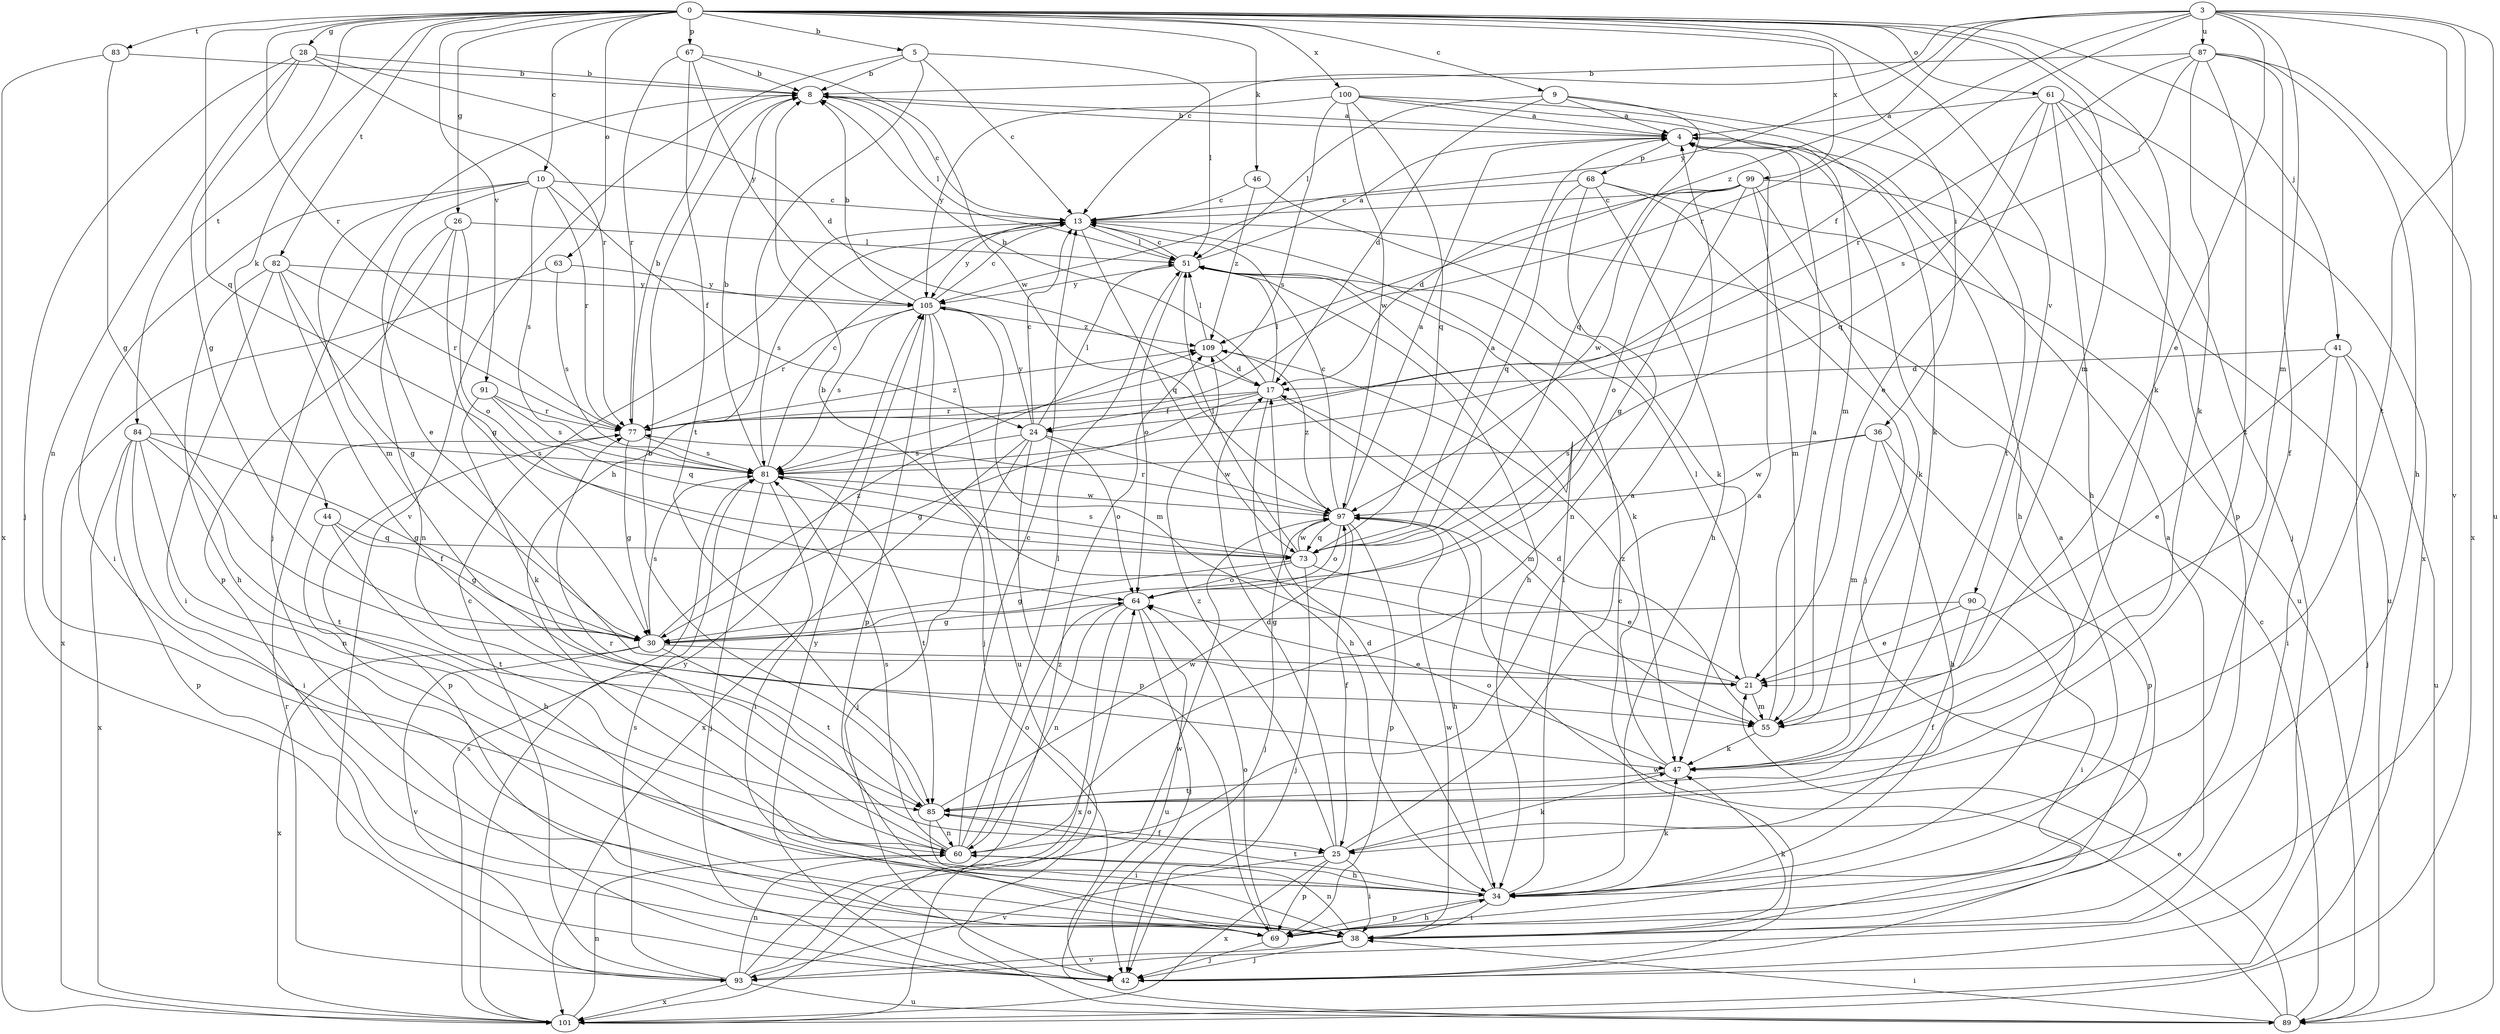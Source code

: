 strict digraph  {
0;
3;
4;
5;
8;
9;
10;
13;
17;
21;
24;
25;
26;
28;
30;
34;
36;
38;
41;
42;
44;
46;
47;
51;
55;
60;
61;
63;
64;
67;
68;
69;
73;
77;
81;
82;
83;
84;
85;
87;
89;
90;
91;
93;
97;
99;
100;
101;
105;
109;
0 -> 5  [label=b];
0 -> 9  [label=c];
0 -> 10  [label=c];
0 -> 26  [label=g];
0 -> 28  [label=g];
0 -> 36  [label=i];
0 -> 41  [label=j];
0 -> 44  [label=k];
0 -> 46  [label=k];
0 -> 47  [label=k];
0 -> 55  [label=m];
0 -> 61  [label=o];
0 -> 63  [label=o];
0 -> 67  [label=p];
0 -> 73  [label=q];
0 -> 77  [label=r];
0 -> 82  [label=t];
0 -> 83  [label=t];
0 -> 84  [label=t];
0 -> 90  [label=v];
0 -> 91  [label=v];
0 -> 99  [label=x];
0 -> 100  [label=x];
3 -> 13  [label=c];
3 -> 21  [label=e];
3 -> 24  [label=f];
3 -> 55  [label=m];
3 -> 77  [label=r];
3 -> 85  [label=t];
3 -> 87  [label=u];
3 -> 89  [label=u];
3 -> 93  [label=v];
3 -> 105  [label=y];
3 -> 109  [label=z];
4 -> 8  [label=b];
4 -> 34  [label=h];
4 -> 68  [label=p];
5 -> 8  [label=b];
5 -> 13  [label=c];
5 -> 34  [label=h];
5 -> 51  [label=l];
5 -> 93  [label=v];
8 -> 4  [label=a];
8 -> 13  [label=c];
8 -> 42  [label=j];
8 -> 51  [label=l];
9 -> 4  [label=a];
9 -> 17  [label=d];
9 -> 51  [label=l];
9 -> 73  [label=q];
9 -> 85  [label=t];
10 -> 13  [label=c];
10 -> 21  [label=e];
10 -> 24  [label=f];
10 -> 38  [label=i];
10 -> 55  [label=m];
10 -> 77  [label=r];
10 -> 81  [label=s];
13 -> 51  [label=l];
13 -> 73  [label=q];
13 -> 81  [label=s];
13 -> 105  [label=y];
17 -> 8  [label=b];
17 -> 24  [label=f];
17 -> 30  [label=g];
17 -> 34  [label=h];
17 -> 51  [label=l];
17 -> 55  [label=m];
17 -> 77  [label=r];
21 -> 8  [label=b];
21 -> 51  [label=l];
21 -> 55  [label=m];
24 -> 13  [label=c];
24 -> 42  [label=j];
24 -> 51  [label=l];
24 -> 64  [label=o];
24 -> 69  [label=p];
24 -> 81  [label=s];
24 -> 97  [label=w];
24 -> 101  [label=x];
24 -> 105  [label=y];
25 -> 4  [label=a];
25 -> 17  [label=d];
25 -> 38  [label=i];
25 -> 47  [label=k];
25 -> 69  [label=p];
25 -> 93  [label=v];
25 -> 101  [label=x];
25 -> 109  [label=z];
26 -> 30  [label=g];
26 -> 51  [label=l];
26 -> 60  [label=n];
26 -> 64  [label=o];
26 -> 69  [label=p];
28 -> 8  [label=b];
28 -> 17  [label=d];
28 -> 30  [label=g];
28 -> 42  [label=j];
28 -> 60  [label=n];
28 -> 77  [label=r];
30 -> 21  [label=e];
30 -> 81  [label=s];
30 -> 85  [label=t];
30 -> 93  [label=v];
30 -> 101  [label=x];
30 -> 109  [label=z];
34 -> 17  [label=d];
34 -> 38  [label=i];
34 -> 47  [label=k];
34 -> 51  [label=l];
34 -> 69  [label=p];
34 -> 85  [label=t];
36 -> 34  [label=h];
36 -> 55  [label=m];
36 -> 69  [label=p];
36 -> 81  [label=s];
36 -> 97  [label=w];
38 -> 4  [label=a];
38 -> 42  [label=j];
38 -> 47  [label=k];
38 -> 60  [label=n];
38 -> 93  [label=v];
38 -> 97  [label=w];
41 -> 17  [label=d];
41 -> 21  [label=e];
41 -> 38  [label=i];
41 -> 42  [label=j];
41 -> 89  [label=u];
42 -> 13  [label=c];
42 -> 105  [label=y];
44 -> 30  [label=g];
44 -> 34  [label=h];
44 -> 73  [label=q];
44 -> 85  [label=t];
46 -> 13  [label=c];
46 -> 47  [label=k];
46 -> 109  [label=z];
47 -> 64  [label=o];
47 -> 85  [label=t];
47 -> 109  [label=z];
51 -> 4  [label=a];
51 -> 13  [label=c];
51 -> 34  [label=h];
51 -> 47  [label=k];
51 -> 64  [label=o];
51 -> 105  [label=y];
55 -> 4  [label=a];
55 -> 17  [label=d];
55 -> 47  [label=k];
60 -> 4  [label=a];
60 -> 13  [label=c];
60 -> 34  [label=h];
60 -> 51  [label=l];
60 -> 64  [label=o];
60 -> 77  [label=r];
60 -> 81  [label=s];
61 -> 4  [label=a];
61 -> 21  [label=e];
61 -> 34  [label=h];
61 -> 42  [label=j];
61 -> 69  [label=p];
61 -> 73  [label=q];
61 -> 101  [label=x];
63 -> 81  [label=s];
63 -> 101  [label=x];
63 -> 105  [label=y];
64 -> 30  [label=g];
64 -> 42  [label=j];
64 -> 60  [label=n];
64 -> 89  [label=u];
64 -> 101  [label=x];
67 -> 8  [label=b];
67 -> 77  [label=r];
67 -> 85  [label=t];
67 -> 97  [label=w];
67 -> 105  [label=y];
68 -> 13  [label=c];
68 -> 34  [label=h];
68 -> 42  [label=j];
68 -> 60  [label=n];
68 -> 73  [label=q];
68 -> 89  [label=u];
69 -> 4  [label=a];
69 -> 34  [label=h];
69 -> 42  [label=j];
69 -> 64  [label=o];
73 -> 4  [label=a];
73 -> 21  [label=e];
73 -> 30  [label=g];
73 -> 42  [label=j];
73 -> 51  [label=l];
73 -> 64  [label=o];
73 -> 81  [label=s];
73 -> 97  [label=w];
77 -> 8  [label=b];
77 -> 30  [label=g];
77 -> 69  [label=p];
77 -> 81  [label=s];
77 -> 109  [label=z];
81 -> 8  [label=b];
81 -> 13  [label=c];
81 -> 38  [label=i];
81 -> 42  [label=j];
81 -> 85  [label=t];
81 -> 97  [label=w];
82 -> 25  [label=f];
82 -> 30  [label=g];
82 -> 34  [label=h];
82 -> 38  [label=i];
82 -> 77  [label=r];
82 -> 105  [label=y];
83 -> 8  [label=b];
83 -> 30  [label=g];
83 -> 101  [label=x];
84 -> 30  [label=g];
84 -> 38  [label=i];
84 -> 60  [label=n];
84 -> 69  [label=p];
84 -> 81  [label=s];
84 -> 85  [label=t];
84 -> 101  [label=x];
85 -> 8  [label=b];
85 -> 25  [label=f];
85 -> 38  [label=i];
85 -> 60  [label=n];
85 -> 97  [label=w];
87 -> 8  [label=b];
87 -> 25  [label=f];
87 -> 34  [label=h];
87 -> 47  [label=k];
87 -> 77  [label=r];
87 -> 81  [label=s];
87 -> 85  [label=t];
87 -> 101  [label=x];
89 -> 13  [label=c];
89 -> 21  [label=e];
89 -> 38  [label=i];
89 -> 97  [label=w];
90 -> 21  [label=e];
90 -> 25  [label=f];
90 -> 30  [label=g];
90 -> 38  [label=i];
91 -> 47  [label=k];
91 -> 73  [label=q];
91 -> 77  [label=r];
91 -> 81  [label=s];
93 -> 13  [label=c];
93 -> 60  [label=n];
93 -> 77  [label=r];
93 -> 81  [label=s];
93 -> 89  [label=u];
93 -> 97  [label=w];
93 -> 101  [label=x];
93 -> 109  [label=z];
97 -> 4  [label=a];
97 -> 13  [label=c];
97 -> 25  [label=f];
97 -> 34  [label=h];
97 -> 42  [label=j];
97 -> 64  [label=o];
97 -> 69  [label=p];
97 -> 73  [label=q];
97 -> 77  [label=r];
97 -> 109  [label=z];
99 -> 13  [label=c];
99 -> 17  [label=d];
99 -> 30  [label=g];
99 -> 47  [label=k];
99 -> 55  [label=m];
99 -> 64  [label=o];
99 -> 89  [label=u];
99 -> 97  [label=w];
100 -> 4  [label=a];
100 -> 47  [label=k];
100 -> 55  [label=m];
100 -> 73  [label=q];
100 -> 81  [label=s];
100 -> 97  [label=w];
100 -> 105  [label=y];
101 -> 60  [label=n];
101 -> 64  [label=o];
101 -> 81  [label=s];
101 -> 105  [label=y];
105 -> 8  [label=b];
105 -> 13  [label=c];
105 -> 42  [label=j];
105 -> 55  [label=m];
105 -> 69  [label=p];
105 -> 77  [label=r];
105 -> 81  [label=s];
105 -> 89  [label=u];
105 -> 109  [label=z];
109 -> 17  [label=d];
109 -> 51  [label=l];
}

